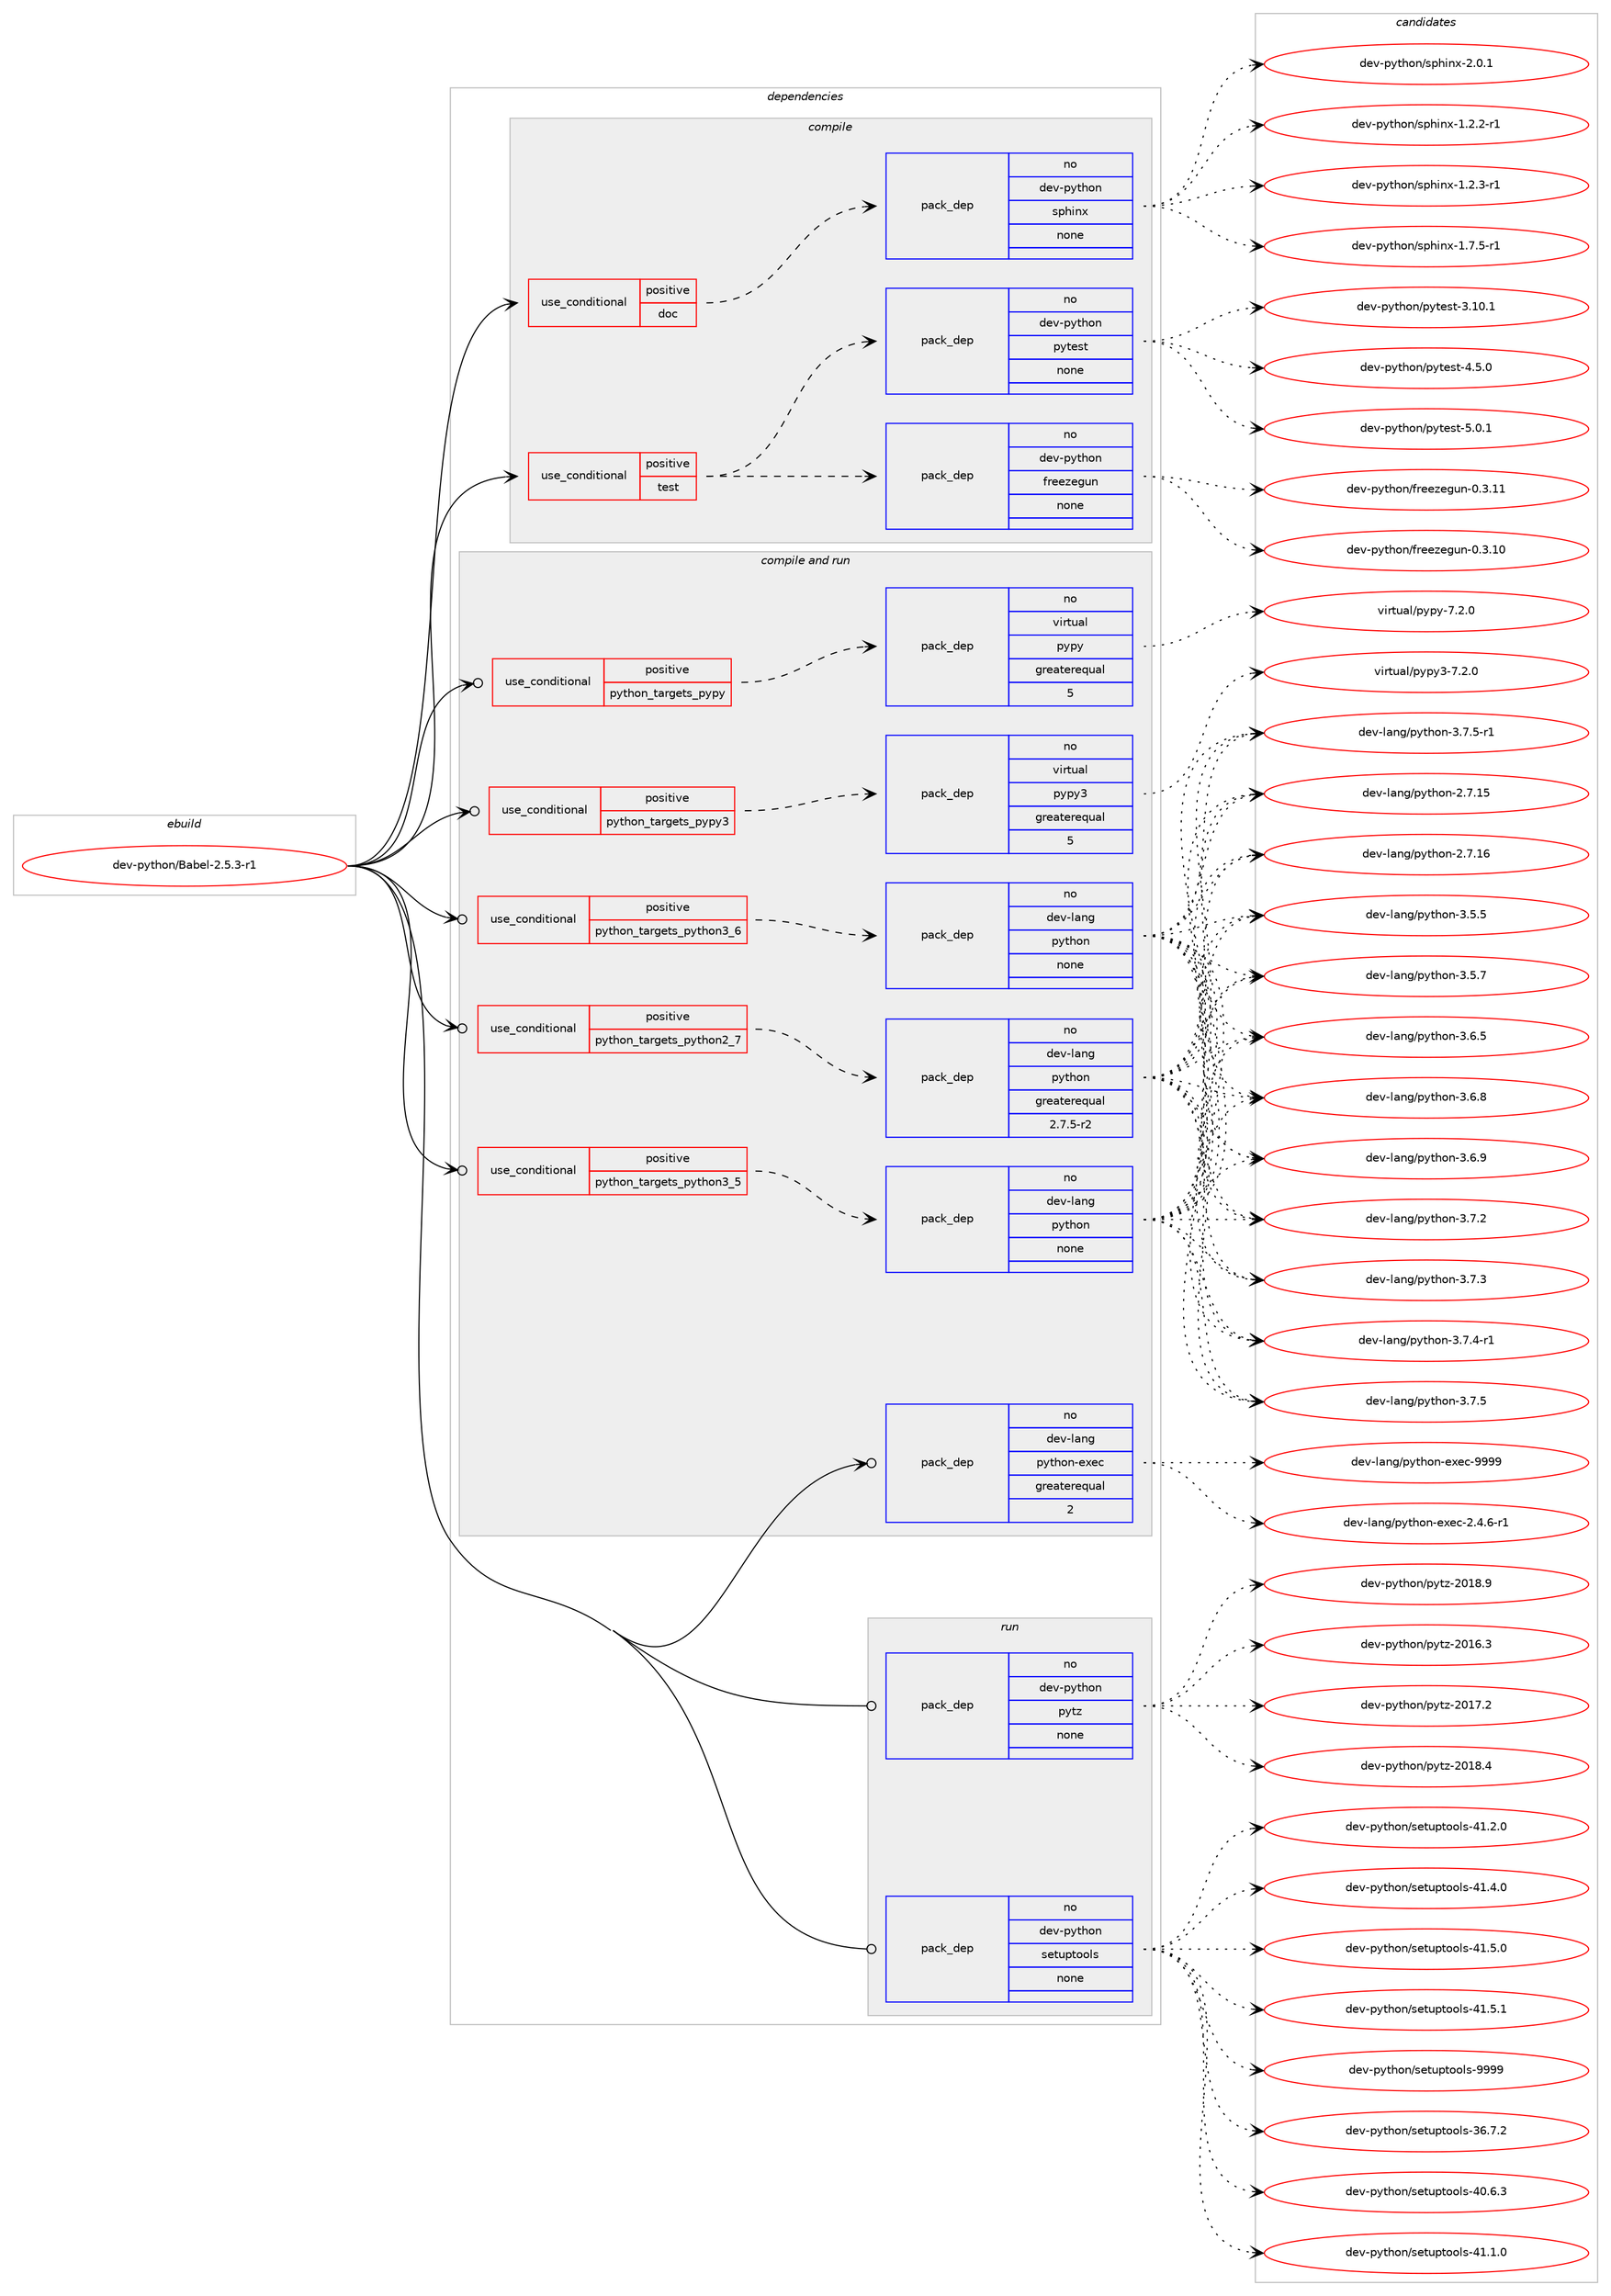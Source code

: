 digraph prolog {

# *************
# Graph options
# *************

newrank=true;
concentrate=true;
compound=true;
graph [rankdir=LR,fontname=Helvetica,fontsize=10,ranksep=1.5];#, ranksep=2.5, nodesep=0.2];
edge  [arrowhead=vee];
node  [fontname=Helvetica,fontsize=10];

# **********
# The ebuild
# **********

subgraph cluster_leftcol {
color=gray;
rank=same;
label=<<i>ebuild</i>>;
id [label="dev-python/Babel-2.5.3-r1", color=red, width=4, href="../dev-python/Babel-2.5.3-r1.svg"];
}

# ****************
# The dependencies
# ****************

subgraph cluster_midcol {
color=gray;
label=<<i>dependencies</i>>;
subgraph cluster_compile {
fillcolor="#eeeeee";
style=filled;
label=<<i>compile</i>>;
subgraph cond135514 {
dependency592252 [label=<<TABLE BORDER="0" CELLBORDER="1" CELLSPACING="0" CELLPADDING="4"><TR><TD ROWSPAN="3" CELLPADDING="10">use_conditional</TD></TR><TR><TD>positive</TD></TR><TR><TD>doc</TD></TR></TABLE>>, shape=none, color=red];
subgraph pack444968 {
dependency592253 [label=<<TABLE BORDER="0" CELLBORDER="1" CELLSPACING="0" CELLPADDING="4" WIDTH="220"><TR><TD ROWSPAN="6" CELLPADDING="30">pack_dep</TD></TR><TR><TD WIDTH="110">no</TD></TR><TR><TD>dev-python</TD></TR><TR><TD>sphinx</TD></TR><TR><TD>none</TD></TR><TR><TD></TD></TR></TABLE>>, shape=none, color=blue];
}
dependency592252:e -> dependency592253:w [weight=20,style="dashed",arrowhead="vee"];
}
id:e -> dependency592252:w [weight=20,style="solid",arrowhead="vee"];
subgraph cond135515 {
dependency592254 [label=<<TABLE BORDER="0" CELLBORDER="1" CELLSPACING="0" CELLPADDING="4"><TR><TD ROWSPAN="3" CELLPADDING="10">use_conditional</TD></TR><TR><TD>positive</TD></TR><TR><TD>test</TD></TR></TABLE>>, shape=none, color=red];
subgraph pack444969 {
dependency592255 [label=<<TABLE BORDER="0" CELLBORDER="1" CELLSPACING="0" CELLPADDING="4" WIDTH="220"><TR><TD ROWSPAN="6" CELLPADDING="30">pack_dep</TD></TR><TR><TD WIDTH="110">no</TD></TR><TR><TD>dev-python</TD></TR><TR><TD>freezegun</TD></TR><TR><TD>none</TD></TR><TR><TD></TD></TR></TABLE>>, shape=none, color=blue];
}
dependency592254:e -> dependency592255:w [weight=20,style="dashed",arrowhead="vee"];
subgraph pack444970 {
dependency592256 [label=<<TABLE BORDER="0" CELLBORDER="1" CELLSPACING="0" CELLPADDING="4" WIDTH="220"><TR><TD ROWSPAN="6" CELLPADDING="30">pack_dep</TD></TR><TR><TD WIDTH="110">no</TD></TR><TR><TD>dev-python</TD></TR><TR><TD>pytest</TD></TR><TR><TD>none</TD></TR><TR><TD></TD></TR></TABLE>>, shape=none, color=blue];
}
dependency592254:e -> dependency592256:w [weight=20,style="dashed",arrowhead="vee"];
}
id:e -> dependency592254:w [weight=20,style="solid",arrowhead="vee"];
}
subgraph cluster_compileandrun {
fillcolor="#eeeeee";
style=filled;
label=<<i>compile and run</i>>;
subgraph cond135516 {
dependency592257 [label=<<TABLE BORDER="0" CELLBORDER="1" CELLSPACING="0" CELLPADDING="4"><TR><TD ROWSPAN="3" CELLPADDING="10">use_conditional</TD></TR><TR><TD>positive</TD></TR><TR><TD>python_targets_pypy</TD></TR></TABLE>>, shape=none, color=red];
subgraph pack444971 {
dependency592258 [label=<<TABLE BORDER="0" CELLBORDER="1" CELLSPACING="0" CELLPADDING="4" WIDTH="220"><TR><TD ROWSPAN="6" CELLPADDING="30">pack_dep</TD></TR><TR><TD WIDTH="110">no</TD></TR><TR><TD>virtual</TD></TR><TR><TD>pypy</TD></TR><TR><TD>greaterequal</TD></TR><TR><TD>5</TD></TR></TABLE>>, shape=none, color=blue];
}
dependency592257:e -> dependency592258:w [weight=20,style="dashed",arrowhead="vee"];
}
id:e -> dependency592257:w [weight=20,style="solid",arrowhead="odotvee"];
subgraph cond135517 {
dependency592259 [label=<<TABLE BORDER="0" CELLBORDER="1" CELLSPACING="0" CELLPADDING="4"><TR><TD ROWSPAN="3" CELLPADDING="10">use_conditional</TD></TR><TR><TD>positive</TD></TR><TR><TD>python_targets_pypy3</TD></TR></TABLE>>, shape=none, color=red];
subgraph pack444972 {
dependency592260 [label=<<TABLE BORDER="0" CELLBORDER="1" CELLSPACING="0" CELLPADDING="4" WIDTH="220"><TR><TD ROWSPAN="6" CELLPADDING="30">pack_dep</TD></TR><TR><TD WIDTH="110">no</TD></TR><TR><TD>virtual</TD></TR><TR><TD>pypy3</TD></TR><TR><TD>greaterequal</TD></TR><TR><TD>5</TD></TR></TABLE>>, shape=none, color=blue];
}
dependency592259:e -> dependency592260:w [weight=20,style="dashed",arrowhead="vee"];
}
id:e -> dependency592259:w [weight=20,style="solid",arrowhead="odotvee"];
subgraph cond135518 {
dependency592261 [label=<<TABLE BORDER="0" CELLBORDER="1" CELLSPACING="0" CELLPADDING="4"><TR><TD ROWSPAN="3" CELLPADDING="10">use_conditional</TD></TR><TR><TD>positive</TD></TR><TR><TD>python_targets_python2_7</TD></TR></TABLE>>, shape=none, color=red];
subgraph pack444973 {
dependency592262 [label=<<TABLE BORDER="0" CELLBORDER="1" CELLSPACING="0" CELLPADDING="4" WIDTH="220"><TR><TD ROWSPAN="6" CELLPADDING="30">pack_dep</TD></TR><TR><TD WIDTH="110">no</TD></TR><TR><TD>dev-lang</TD></TR><TR><TD>python</TD></TR><TR><TD>greaterequal</TD></TR><TR><TD>2.7.5-r2</TD></TR></TABLE>>, shape=none, color=blue];
}
dependency592261:e -> dependency592262:w [weight=20,style="dashed",arrowhead="vee"];
}
id:e -> dependency592261:w [weight=20,style="solid",arrowhead="odotvee"];
subgraph cond135519 {
dependency592263 [label=<<TABLE BORDER="0" CELLBORDER="1" CELLSPACING="0" CELLPADDING="4"><TR><TD ROWSPAN="3" CELLPADDING="10">use_conditional</TD></TR><TR><TD>positive</TD></TR><TR><TD>python_targets_python3_5</TD></TR></TABLE>>, shape=none, color=red];
subgraph pack444974 {
dependency592264 [label=<<TABLE BORDER="0" CELLBORDER="1" CELLSPACING="0" CELLPADDING="4" WIDTH="220"><TR><TD ROWSPAN="6" CELLPADDING="30">pack_dep</TD></TR><TR><TD WIDTH="110">no</TD></TR><TR><TD>dev-lang</TD></TR><TR><TD>python</TD></TR><TR><TD>none</TD></TR><TR><TD></TD></TR></TABLE>>, shape=none, color=blue];
}
dependency592263:e -> dependency592264:w [weight=20,style="dashed",arrowhead="vee"];
}
id:e -> dependency592263:w [weight=20,style="solid",arrowhead="odotvee"];
subgraph cond135520 {
dependency592265 [label=<<TABLE BORDER="0" CELLBORDER="1" CELLSPACING="0" CELLPADDING="4"><TR><TD ROWSPAN="3" CELLPADDING="10">use_conditional</TD></TR><TR><TD>positive</TD></TR><TR><TD>python_targets_python3_6</TD></TR></TABLE>>, shape=none, color=red];
subgraph pack444975 {
dependency592266 [label=<<TABLE BORDER="0" CELLBORDER="1" CELLSPACING="0" CELLPADDING="4" WIDTH="220"><TR><TD ROWSPAN="6" CELLPADDING="30">pack_dep</TD></TR><TR><TD WIDTH="110">no</TD></TR><TR><TD>dev-lang</TD></TR><TR><TD>python</TD></TR><TR><TD>none</TD></TR><TR><TD></TD></TR></TABLE>>, shape=none, color=blue];
}
dependency592265:e -> dependency592266:w [weight=20,style="dashed",arrowhead="vee"];
}
id:e -> dependency592265:w [weight=20,style="solid",arrowhead="odotvee"];
subgraph pack444976 {
dependency592267 [label=<<TABLE BORDER="0" CELLBORDER="1" CELLSPACING="0" CELLPADDING="4" WIDTH="220"><TR><TD ROWSPAN="6" CELLPADDING="30">pack_dep</TD></TR><TR><TD WIDTH="110">no</TD></TR><TR><TD>dev-lang</TD></TR><TR><TD>python-exec</TD></TR><TR><TD>greaterequal</TD></TR><TR><TD>2</TD></TR></TABLE>>, shape=none, color=blue];
}
id:e -> dependency592267:w [weight=20,style="solid",arrowhead="odotvee"];
}
subgraph cluster_run {
fillcolor="#eeeeee";
style=filled;
label=<<i>run</i>>;
subgraph pack444977 {
dependency592268 [label=<<TABLE BORDER="0" CELLBORDER="1" CELLSPACING="0" CELLPADDING="4" WIDTH="220"><TR><TD ROWSPAN="6" CELLPADDING="30">pack_dep</TD></TR><TR><TD WIDTH="110">no</TD></TR><TR><TD>dev-python</TD></TR><TR><TD>pytz</TD></TR><TR><TD>none</TD></TR><TR><TD></TD></TR></TABLE>>, shape=none, color=blue];
}
id:e -> dependency592268:w [weight=20,style="solid",arrowhead="odot"];
subgraph pack444978 {
dependency592269 [label=<<TABLE BORDER="0" CELLBORDER="1" CELLSPACING="0" CELLPADDING="4" WIDTH="220"><TR><TD ROWSPAN="6" CELLPADDING="30">pack_dep</TD></TR><TR><TD WIDTH="110">no</TD></TR><TR><TD>dev-python</TD></TR><TR><TD>setuptools</TD></TR><TR><TD>none</TD></TR><TR><TD></TD></TR></TABLE>>, shape=none, color=blue];
}
id:e -> dependency592269:w [weight=20,style="solid",arrowhead="odot"];
}
}

# **************
# The candidates
# **************

subgraph cluster_choices {
rank=same;
color=gray;
label=<<i>candidates</i>>;

subgraph choice444968 {
color=black;
nodesep=1;
choice10010111845112121116104111110471151121041051101204549465046504511449 [label="dev-python/sphinx-1.2.2-r1", color=red, width=4,href="../dev-python/sphinx-1.2.2-r1.svg"];
choice10010111845112121116104111110471151121041051101204549465046514511449 [label="dev-python/sphinx-1.2.3-r1", color=red, width=4,href="../dev-python/sphinx-1.2.3-r1.svg"];
choice10010111845112121116104111110471151121041051101204549465546534511449 [label="dev-python/sphinx-1.7.5-r1", color=red, width=4,href="../dev-python/sphinx-1.7.5-r1.svg"];
choice1001011184511212111610411111047115112104105110120455046484649 [label="dev-python/sphinx-2.0.1", color=red, width=4,href="../dev-python/sphinx-2.0.1.svg"];
dependency592253:e -> choice10010111845112121116104111110471151121041051101204549465046504511449:w [style=dotted,weight="100"];
dependency592253:e -> choice10010111845112121116104111110471151121041051101204549465046514511449:w [style=dotted,weight="100"];
dependency592253:e -> choice10010111845112121116104111110471151121041051101204549465546534511449:w [style=dotted,weight="100"];
dependency592253:e -> choice1001011184511212111610411111047115112104105110120455046484649:w [style=dotted,weight="100"];
}
subgraph choice444969 {
color=black;
nodesep=1;
choice100101118451121211161041111104710211410110112210110311711045484651464948 [label="dev-python/freezegun-0.3.10", color=red, width=4,href="../dev-python/freezegun-0.3.10.svg"];
choice100101118451121211161041111104710211410110112210110311711045484651464949 [label="dev-python/freezegun-0.3.11", color=red, width=4,href="../dev-python/freezegun-0.3.11.svg"];
dependency592255:e -> choice100101118451121211161041111104710211410110112210110311711045484651464948:w [style=dotted,weight="100"];
dependency592255:e -> choice100101118451121211161041111104710211410110112210110311711045484651464949:w [style=dotted,weight="100"];
}
subgraph choice444970 {
color=black;
nodesep=1;
choice100101118451121211161041111104711212111610111511645514649484649 [label="dev-python/pytest-3.10.1", color=red, width=4,href="../dev-python/pytest-3.10.1.svg"];
choice1001011184511212111610411111047112121116101115116455246534648 [label="dev-python/pytest-4.5.0", color=red, width=4,href="../dev-python/pytest-4.5.0.svg"];
choice1001011184511212111610411111047112121116101115116455346484649 [label="dev-python/pytest-5.0.1", color=red, width=4,href="../dev-python/pytest-5.0.1.svg"];
dependency592256:e -> choice100101118451121211161041111104711212111610111511645514649484649:w [style=dotted,weight="100"];
dependency592256:e -> choice1001011184511212111610411111047112121116101115116455246534648:w [style=dotted,weight="100"];
dependency592256:e -> choice1001011184511212111610411111047112121116101115116455346484649:w [style=dotted,weight="100"];
}
subgraph choice444971 {
color=black;
nodesep=1;
choice1181051141161179710847112121112121455546504648 [label="virtual/pypy-7.2.0", color=red, width=4,href="../virtual/pypy-7.2.0.svg"];
dependency592258:e -> choice1181051141161179710847112121112121455546504648:w [style=dotted,weight="100"];
}
subgraph choice444972 {
color=black;
nodesep=1;
choice118105114116117971084711212111212151455546504648 [label="virtual/pypy3-7.2.0", color=red, width=4,href="../virtual/pypy3-7.2.0.svg"];
dependency592260:e -> choice118105114116117971084711212111212151455546504648:w [style=dotted,weight="100"];
}
subgraph choice444973 {
color=black;
nodesep=1;
choice10010111845108971101034711212111610411111045504655464953 [label="dev-lang/python-2.7.15", color=red, width=4,href="../dev-lang/python-2.7.15.svg"];
choice10010111845108971101034711212111610411111045504655464954 [label="dev-lang/python-2.7.16", color=red, width=4,href="../dev-lang/python-2.7.16.svg"];
choice100101118451089711010347112121116104111110455146534653 [label="dev-lang/python-3.5.5", color=red, width=4,href="../dev-lang/python-3.5.5.svg"];
choice100101118451089711010347112121116104111110455146534655 [label="dev-lang/python-3.5.7", color=red, width=4,href="../dev-lang/python-3.5.7.svg"];
choice100101118451089711010347112121116104111110455146544653 [label="dev-lang/python-3.6.5", color=red, width=4,href="../dev-lang/python-3.6.5.svg"];
choice100101118451089711010347112121116104111110455146544656 [label="dev-lang/python-3.6.8", color=red, width=4,href="../dev-lang/python-3.6.8.svg"];
choice100101118451089711010347112121116104111110455146544657 [label="dev-lang/python-3.6.9", color=red, width=4,href="../dev-lang/python-3.6.9.svg"];
choice100101118451089711010347112121116104111110455146554650 [label="dev-lang/python-3.7.2", color=red, width=4,href="../dev-lang/python-3.7.2.svg"];
choice100101118451089711010347112121116104111110455146554651 [label="dev-lang/python-3.7.3", color=red, width=4,href="../dev-lang/python-3.7.3.svg"];
choice1001011184510897110103471121211161041111104551465546524511449 [label="dev-lang/python-3.7.4-r1", color=red, width=4,href="../dev-lang/python-3.7.4-r1.svg"];
choice100101118451089711010347112121116104111110455146554653 [label="dev-lang/python-3.7.5", color=red, width=4,href="../dev-lang/python-3.7.5.svg"];
choice1001011184510897110103471121211161041111104551465546534511449 [label="dev-lang/python-3.7.5-r1", color=red, width=4,href="../dev-lang/python-3.7.5-r1.svg"];
dependency592262:e -> choice10010111845108971101034711212111610411111045504655464953:w [style=dotted,weight="100"];
dependency592262:e -> choice10010111845108971101034711212111610411111045504655464954:w [style=dotted,weight="100"];
dependency592262:e -> choice100101118451089711010347112121116104111110455146534653:w [style=dotted,weight="100"];
dependency592262:e -> choice100101118451089711010347112121116104111110455146534655:w [style=dotted,weight="100"];
dependency592262:e -> choice100101118451089711010347112121116104111110455146544653:w [style=dotted,weight="100"];
dependency592262:e -> choice100101118451089711010347112121116104111110455146544656:w [style=dotted,weight="100"];
dependency592262:e -> choice100101118451089711010347112121116104111110455146544657:w [style=dotted,weight="100"];
dependency592262:e -> choice100101118451089711010347112121116104111110455146554650:w [style=dotted,weight="100"];
dependency592262:e -> choice100101118451089711010347112121116104111110455146554651:w [style=dotted,weight="100"];
dependency592262:e -> choice1001011184510897110103471121211161041111104551465546524511449:w [style=dotted,weight="100"];
dependency592262:e -> choice100101118451089711010347112121116104111110455146554653:w [style=dotted,weight="100"];
dependency592262:e -> choice1001011184510897110103471121211161041111104551465546534511449:w [style=dotted,weight="100"];
}
subgraph choice444974 {
color=black;
nodesep=1;
choice10010111845108971101034711212111610411111045504655464953 [label="dev-lang/python-2.7.15", color=red, width=4,href="../dev-lang/python-2.7.15.svg"];
choice10010111845108971101034711212111610411111045504655464954 [label="dev-lang/python-2.7.16", color=red, width=4,href="../dev-lang/python-2.7.16.svg"];
choice100101118451089711010347112121116104111110455146534653 [label="dev-lang/python-3.5.5", color=red, width=4,href="../dev-lang/python-3.5.5.svg"];
choice100101118451089711010347112121116104111110455146534655 [label="dev-lang/python-3.5.7", color=red, width=4,href="../dev-lang/python-3.5.7.svg"];
choice100101118451089711010347112121116104111110455146544653 [label="dev-lang/python-3.6.5", color=red, width=4,href="../dev-lang/python-3.6.5.svg"];
choice100101118451089711010347112121116104111110455146544656 [label="dev-lang/python-3.6.8", color=red, width=4,href="../dev-lang/python-3.6.8.svg"];
choice100101118451089711010347112121116104111110455146544657 [label="dev-lang/python-3.6.9", color=red, width=4,href="../dev-lang/python-3.6.9.svg"];
choice100101118451089711010347112121116104111110455146554650 [label="dev-lang/python-3.7.2", color=red, width=4,href="../dev-lang/python-3.7.2.svg"];
choice100101118451089711010347112121116104111110455146554651 [label="dev-lang/python-3.7.3", color=red, width=4,href="../dev-lang/python-3.7.3.svg"];
choice1001011184510897110103471121211161041111104551465546524511449 [label="dev-lang/python-3.7.4-r1", color=red, width=4,href="../dev-lang/python-3.7.4-r1.svg"];
choice100101118451089711010347112121116104111110455146554653 [label="dev-lang/python-3.7.5", color=red, width=4,href="../dev-lang/python-3.7.5.svg"];
choice1001011184510897110103471121211161041111104551465546534511449 [label="dev-lang/python-3.7.5-r1", color=red, width=4,href="../dev-lang/python-3.7.5-r1.svg"];
dependency592264:e -> choice10010111845108971101034711212111610411111045504655464953:w [style=dotted,weight="100"];
dependency592264:e -> choice10010111845108971101034711212111610411111045504655464954:w [style=dotted,weight="100"];
dependency592264:e -> choice100101118451089711010347112121116104111110455146534653:w [style=dotted,weight="100"];
dependency592264:e -> choice100101118451089711010347112121116104111110455146534655:w [style=dotted,weight="100"];
dependency592264:e -> choice100101118451089711010347112121116104111110455146544653:w [style=dotted,weight="100"];
dependency592264:e -> choice100101118451089711010347112121116104111110455146544656:w [style=dotted,weight="100"];
dependency592264:e -> choice100101118451089711010347112121116104111110455146544657:w [style=dotted,weight="100"];
dependency592264:e -> choice100101118451089711010347112121116104111110455146554650:w [style=dotted,weight="100"];
dependency592264:e -> choice100101118451089711010347112121116104111110455146554651:w [style=dotted,weight="100"];
dependency592264:e -> choice1001011184510897110103471121211161041111104551465546524511449:w [style=dotted,weight="100"];
dependency592264:e -> choice100101118451089711010347112121116104111110455146554653:w [style=dotted,weight="100"];
dependency592264:e -> choice1001011184510897110103471121211161041111104551465546534511449:w [style=dotted,weight="100"];
}
subgraph choice444975 {
color=black;
nodesep=1;
choice10010111845108971101034711212111610411111045504655464953 [label="dev-lang/python-2.7.15", color=red, width=4,href="../dev-lang/python-2.7.15.svg"];
choice10010111845108971101034711212111610411111045504655464954 [label="dev-lang/python-2.7.16", color=red, width=4,href="../dev-lang/python-2.7.16.svg"];
choice100101118451089711010347112121116104111110455146534653 [label="dev-lang/python-3.5.5", color=red, width=4,href="../dev-lang/python-3.5.5.svg"];
choice100101118451089711010347112121116104111110455146534655 [label="dev-lang/python-3.5.7", color=red, width=4,href="../dev-lang/python-3.5.7.svg"];
choice100101118451089711010347112121116104111110455146544653 [label="dev-lang/python-3.6.5", color=red, width=4,href="../dev-lang/python-3.6.5.svg"];
choice100101118451089711010347112121116104111110455146544656 [label="dev-lang/python-3.6.8", color=red, width=4,href="../dev-lang/python-3.6.8.svg"];
choice100101118451089711010347112121116104111110455146544657 [label="dev-lang/python-3.6.9", color=red, width=4,href="../dev-lang/python-3.6.9.svg"];
choice100101118451089711010347112121116104111110455146554650 [label="dev-lang/python-3.7.2", color=red, width=4,href="../dev-lang/python-3.7.2.svg"];
choice100101118451089711010347112121116104111110455146554651 [label="dev-lang/python-3.7.3", color=red, width=4,href="../dev-lang/python-3.7.3.svg"];
choice1001011184510897110103471121211161041111104551465546524511449 [label="dev-lang/python-3.7.4-r1", color=red, width=4,href="../dev-lang/python-3.7.4-r1.svg"];
choice100101118451089711010347112121116104111110455146554653 [label="dev-lang/python-3.7.5", color=red, width=4,href="../dev-lang/python-3.7.5.svg"];
choice1001011184510897110103471121211161041111104551465546534511449 [label="dev-lang/python-3.7.5-r1", color=red, width=4,href="../dev-lang/python-3.7.5-r1.svg"];
dependency592266:e -> choice10010111845108971101034711212111610411111045504655464953:w [style=dotted,weight="100"];
dependency592266:e -> choice10010111845108971101034711212111610411111045504655464954:w [style=dotted,weight="100"];
dependency592266:e -> choice100101118451089711010347112121116104111110455146534653:w [style=dotted,weight="100"];
dependency592266:e -> choice100101118451089711010347112121116104111110455146534655:w [style=dotted,weight="100"];
dependency592266:e -> choice100101118451089711010347112121116104111110455146544653:w [style=dotted,weight="100"];
dependency592266:e -> choice100101118451089711010347112121116104111110455146544656:w [style=dotted,weight="100"];
dependency592266:e -> choice100101118451089711010347112121116104111110455146544657:w [style=dotted,weight="100"];
dependency592266:e -> choice100101118451089711010347112121116104111110455146554650:w [style=dotted,weight="100"];
dependency592266:e -> choice100101118451089711010347112121116104111110455146554651:w [style=dotted,weight="100"];
dependency592266:e -> choice1001011184510897110103471121211161041111104551465546524511449:w [style=dotted,weight="100"];
dependency592266:e -> choice100101118451089711010347112121116104111110455146554653:w [style=dotted,weight="100"];
dependency592266:e -> choice1001011184510897110103471121211161041111104551465546534511449:w [style=dotted,weight="100"];
}
subgraph choice444976 {
color=black;
nodesep=1;
choice10010111845108971101034711212111610411111045101120101994550465246544511449 [label="dev-lang/python-exec-2.4.6-r1", color=red, width=4,href="../dev-lang/python-exec-2.4.6-r1.svg"];
choice10010111845108971101034711212111610411111045101120101994557575757 [label="dev-lang/python-exec-9999", color=red, width=4,href="../dev-lang/python-exec-9999.svg"];
dependency592267:e -> choice10010111845108971101034711212111610411111045101120101994550465246544511449:w [style=dotted,weight="100"];
dependency592267:e -> choice10010111845108971101034711212111610411111045101120101994557575757:w [style=dotted,weight="100"];
}
subgraph choice444977 {
color=black;
nodesep=1;
choice100101118451121211161041111104711212111612245504849544651 [label="dev-python/pytz-2016.3", color=red, width=4,href="../dev-python/pytz-2016.3.svg"];
choice100101118451121211161041111104711212111612245504849554650 [label="dev-python/pytz-2017.2", color=red, width=4,href="../dev-python/pytz-2017.2.svg"];
choice100101118451121211161041111104711212111612245504849564652 [label="dev-python/pytz-2018.4", color=red, width=4,href="../dev-python/pytz-2018.4.svg"];
choice100101118451121211161041111104711212111612245504849564657 [label="dev-python/pytz-2018.9", color=red, width=4,href="../dev-python/pytz-2018.9.svg"];
dependency592268:e -> choice100101118451121211161041111104711212111612245504849544651:w [style=dotted,weight="100"];
dependency592268:e -> choice100101118451121211161041111104711212111612245504849554650:w [style=dotted,weight="100"];
dependency592268:e -> choice100101118451121211161041111104711212111612245504849564652:w [style=dotted,weight="100"];
dependency592268:e -> choice100101118451121211161041111104711212111612245504849564657:w [style=dotted,weight="100"];
}
subgraph choice444978 {
color=black;
nodesep=1;
choice100101118451121211161041111104711510111611711211611111110811545515446554650 [label="dev-python/setuptools-36.7.2", color=red, width=4,href="../dev-python/setuptools-36.7.2.svg"];
choice100101118451121211161041111104711510111611711211611111110811545524846544651 [label="dev-python/setuptools-40.6.3", color=red, width=4,href="../dev-python/setuptools-40.6.3.svg"];
choice100101118451121211161041111104711510111611711211611111110811545524946494648 [label="dev-python/setuptools-41.1.0", color=red, width=4,href="../dev-python/setuptools-41.1.0.svg"];
choice100101118451121211161041111104711510111611711211611111110811545524946504648 [label="dev-python/setuptools-41.2.0", color=red, width=4,href="../dev-python/setuptools-41.2.0.svg"];
choice100101118451121211161041111104711510111611711211611111110811545524946524648 [label="dev-python/setuptools-41.4.0", color=red, width=4,href="../dev-python/setuptools-41.4.0.svg"];
choice100101118451121211161041111104711510111611711211611111110811545524946534648 [label="dev-python/setuptools-41.5.0", color=red, width=4,href="../dev-python/setuptools-41.5.0.svg"];
choice100101118451121211161041111104711510111611711211611111110811545524946534649 [label="dev-python/setuptools-41.5.1", color=red, width=4,href="../dev-python/setuptools-41.5.1.svg"];
choice10010111845112121116104111110471151011161171121161111111081154557575757 [label="dev-python/setuptools-9999", color=red, width=4,href="../dev-python/setuptools-9999.svg"];
dependency592269:e -> choice100101118451121211161041111104711510111611711211611111110811545515446554650:w [style=dotted,weight="100"];
dependency592269:e -> choice100101118451121211161041111104711510111611711211611111110811545524846544651:w [style=dotted,weight="100"];
dependency592269:e -> choice100101118451121211161041111104711510111611711211611111110811545524946494648:w [style=dotted,weight="100"];
dependency592269:e -> choice100101118451121211161041111104711510111611711211611111110811545524946504648:w [style=dotted,weight="100"];
dependency592269:e -> choice100101118451121211161041111104711510111611711211611111110811545524946524648:w [style=dotted,weight="100"];
dependency592269:e -> choice100101118451121211161041111104711510111611711211611111110811545524946534648:w [style=dotted,weight="100"];
dependency592269:e -> choice100101118451121211161041111104711510111611711211611111110811545524946534649:w [style=dotted,weight="100"];
dependency592269:e -> choice10010111845112121116104111110471151011161171121161111111081154557575757:w [style=dotted,weight="100"];
}
}

}
